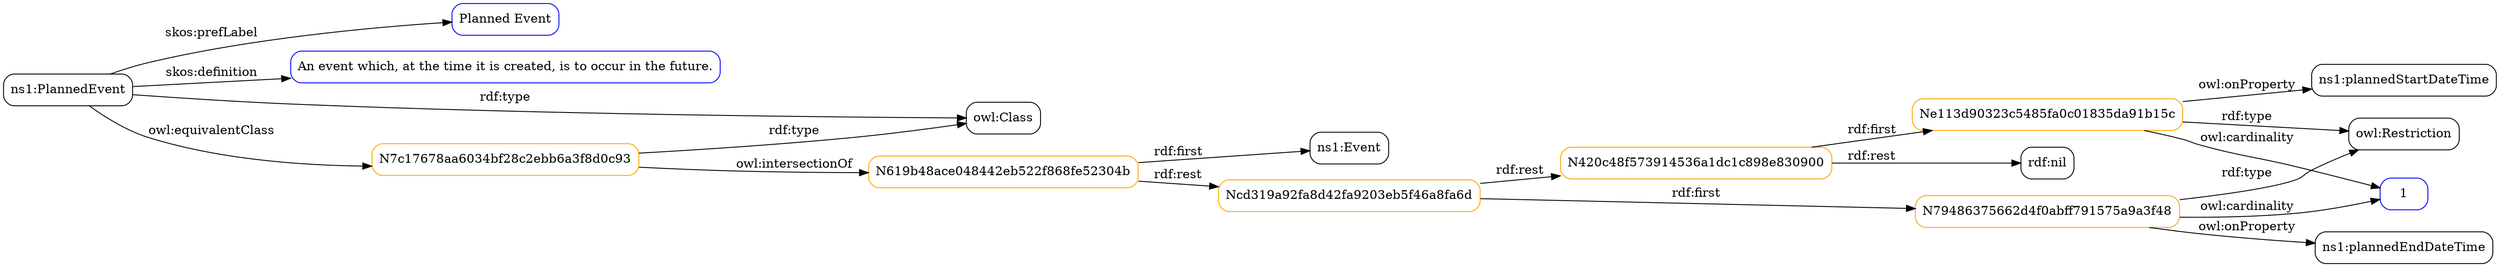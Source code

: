 digraph {
    node [shape="box", style="rounded"];
    rankdir="LR"; ratio="auto";
    subgraph RDF {	"ns1:PlannedEvent" -> "Planned Event" [ label="skos:prefLabel"] ;
	"N420c48f573914536a1dc1c898e830900" -> "rdf:nil" [ label="rdf:rest"] ;
	"ns1:PlannedEvent" -> "An event which, at the time it is created, is to occur in the future." [ label="skos:definition"] ;
	"Ne113d90323c5485fa0c01835da91b15c" -> "owl:Restriction" [ label="rdf:type"] ;
	"N79486375662d4f0abff791575a9a3f48" -> "1" [ label="owl:cardinality"] ;
	"N619b48ace048442eb522f868fe52304b" -> "ns1:Event" [ label="rdf:first"] ;
	"Ncd319a92fa8d42fa9203eb5f46a8fa6d" -> "N79486375662d4f0abff791575a9a3f48" [ label="rdf:first"] ;
	"N619b48ace048442eb522f868fe52304b" -> "Ncd319a92fa8d42fa9203eb5f46a8fa6d" [ label="rdf:rest"] ;
	"Ncd319a92fa8d42fa9203eb5f46a8fa6d" -> "N420c48f573914536a1dc1c898e830900" [ label="rdf:rest"] ;
	"N79486375662d4f0abff791575a9a3f48" -> "owl:Restriction" [ label="rdf:type"] ;
	"Ne113d90323c5485fa0c01835da91b15c" -> "ns1:plannedStartDateTime" [ label="owl:onProperty"] ;
	"N79486375662d4f0abff791575a9a3f48" -> "ns1:plannedEndDateTime" [ label="owl:onProperty"] ;
	"N420c48f573914536a1dc1c898e830900" -> "Ne113d90323c5485fa0c01835da91b15c" [ label="rdf:first"] ;
	"ns1:PlannedEvent" -> "owl:Class" [ label="rdf:type"] ;
	"ns1:PlannedEvent" -> "N7c17678aa6034bf28c2ebb6a3f8d0c93" [ label="owl:equivalentClass"] ;
	"Ne113d90323c5485fa0c01835da91b15c" -> "1" [ label="owl:cardinality"] ;
	"N7c17678aa6034bf28c2ebb6a3f8d0c93" -> "owl:Class" [ label="rdf:type"] ;
	"N7c17678aa6034bf28c2ebb6a3f8d0c93" -> "N619b48ace048442eb522f868fe52304b" [ label="owl:intersectionOf"] ;
"ns1:PlannedEvent" [color="BLACK"]
"Planned Event" [color="BLUE"]
"N420c48f573914536a1dc1c898e830900" [color="ORANGE"]
"rdf:nil" [color="BLACK"]
"An event which, at the time it is created, is to occur in the future." [color="BLUE"]
"Ne113d90323c5485fa0c01835da91b15c" [color="ORANGE"]
"owl:Restriction" [color="BLACK"]
"N79486375662d4f0abff791575a9a3f48" [color="ORANGE"]
"1" [color="BLUE"]
"N619b48ace048442eb522f868fe52304b" [color="ORANGE"]
"ns1:Event" [color="BLACK"]
"Ncd319a92fa8d42fa9203eb5f46a8fa6d" [color="ORANGE"]
"ns1:plannedStartDateTime" [color="BLACK"]
"ns1:plannedEndDateTime" [color="BLACK"]
"owl:Class" [color="BLACK"]
"N7c17678aa6034bf28c2ebb6a3f8d0c93" [color="ORANGE"]
}
}